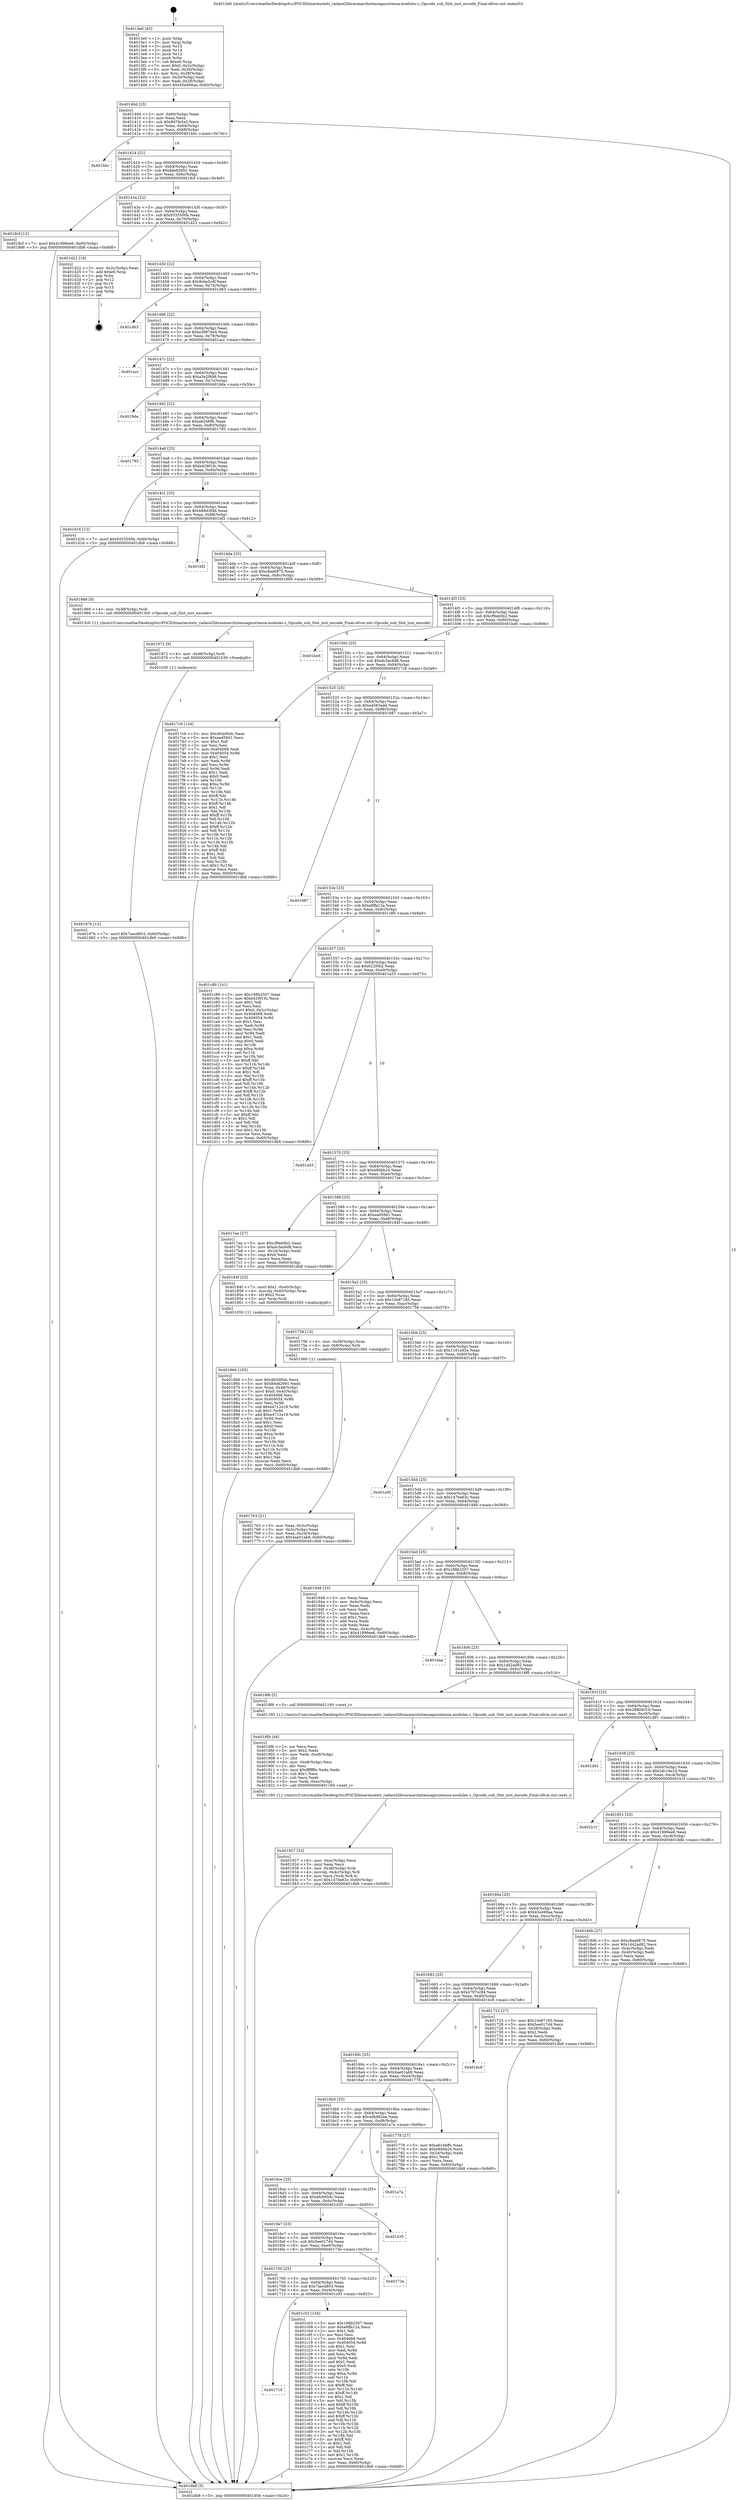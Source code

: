 digraph "0x4013e0" {
  label = "0x4013e0 (/mnt/c/Users/mathe/Desktop/tcc/POCII/binaries/extr_radare2librasmarchxtensagnuxtensa-modules.c_Opcode_sub_Slot_inst_encode_Final-ollvm.out::main(0))"
  labelloc = "t"
  node[shape=record]

  Entry [label="",width=0.3,height=0.3,shape=circle,fillcolor=black,style=filled]
  "0x40140d" [label="{
     0x40140d [23]\l
     | [instrs]\l
     &nbsp;&nbsp;0x40140d \<+3\>: mov -0x60(%rbp),%eax\l
     &nbsp;&nbsp;0x401410 \<+2\>: mov %eax,%ecx\l
     &nbsp;&nbsp;0x401412 \<+6\>: sub $0x8d7fe5a2,%ecx\l
     &nbsp;&nbsp;0x401418 \<+3\>: mov %eax,-0x64(%rbp)\l
     &nbsp;&nbsp;0x40141b \<+3\>: mov %ecx,-0x68(%rbp)\l
     &nbsp;&nbsp;0x40141e \<+6\>: je 0000000000401bbc \<main+0x7dc\>\l
  }"]
  "0x401bbc" [label="{
     0x401bbc\l
  }", style=dashed]
  "0x401424" [label="{
     0x401424 [22]\l
     | [instrs]\l
     &nbsp;&nbsp;0x401424 \<+5\>: jmp 0000000000401429 \<main+0x49\>\l
     &nbsp;&nbsp;0x401429 \<+3\>: mov -0x64(%rbp),%eax\l
     &nbsp;&nbsp;0x40142c \<+5\>: sub $0x8de82691,%eax\l
     &nbsp;&nbsp;0x401431 \<+3\>: mov %eax,-0x6c(%rbp)\l
     &nbsp;&nbsp;0x401434 \<+6\>: je 00000000004018cf \<main+0x4ef\>\l
  }"]
  Exit [label="",width=0.3,height=0.3,shape=circle,fillcolor=black,style=filled,peripheries=2]
  "0x4018cf" [label="{
     0x4018cf [12]\l
     | [instrs]\l
     &nbsp;&nbsp;0x4018cf \<+7\>: movl $0x41996ee6,-0x60(%rbp)\l
     &nbsp;&nbsp;0x4018d6 \<+5\>: jmp 0000000000401db8 \<main+0x9d8\>\l
  }"]
  "0x40143a" [label="{
     0x40143a [22]\l
     | [instrs]\l
     &nbsp;&nbsp;0x40143a \<+5\>: jmp 000000000040143f \<main+0x5f\>\l
     &nbsp;&nbsp;0x40143f \<+3\>: mov -0x64(%rbp),%eax\l
     &nbsp;&nbsp;0x401442 \<+5\>: sub $0x9333500b,%eax\l
     &nbsp;&nbsp;0x401447 \<+3\>: mov %eax,-0x70(%rbp)\l
     &nbsp;&nbsp;0x40144a \<+6\>: je 0000000000401d22 \<main+0x942\>\l
  }"]
  "0x401719" [label="{
     0x401719\l
  }", style=dashed]
  "0x401d22" [label="{
     0x401d22 [19]\l
     | [instrs]\l
     &nbsp;&nbsp;0x401d22 \<+3\>: mov -0x2c(%rbp),%eax\l
     &nbsp;&nbsp;0x401d25 \<+7\>: add $0xe0,%rsp\l
     &nbsp;&nbsp;0x401d2c \<+1\>: pop %rbx\l
     &nbsp;&nbsp;0x401d2d \<+2\>: pop %r12\l
     &nbsp;&nbsp;0x401d2f \<+2\>: pop %r14\l
     &nbsp;&nbsp;0x401d31 \<+2\>: pop %r15\l
     &nbsp;&nbsp;0x401d33 \<+1\>: pop %rbp\l
     &nbsp;&nbsp;0x401d34 \<+1\>: ret\l
  }"]
  "0x401450" [label="{
     0x401450 [22]\l
     | [instrs]\l
     &nbsp;&nbsp;0x401450 \<+5\>: jmp 0000000000401455 \<main+0x75\>\l
     &nbsp;&nbsp;0x401455 \<+3\>: mov -0x64(%rbp),%eax\l
     &nbsp;&nbsp;0x401458 \<+5\>: sub $0x9cba3cdf,%eax\l
     &nbsp;&nbsp;0x40145d \<+3\>: mov %eax,-0x74(%rbp)\l
     &nbsp;&nbsp;0x401460 \<+6\>: je 0000000000401d63 \<main+0x983\>\l
  }"]
  "0x401c03" [label="{
     0x401c03 [134]\l
     | [instrs]\l
     &nbsp;&nbsp;0x401c03 \<+5\>: mov $0x188b2507,%eax\l
     &nbsp;&nbsp;0x401c08 \<+5\>: mov $0xe6ffa12a,%ecx\l
     &nbsp;&nbsp;0x401c0d \<+2\>: mov $0x1,%dl\l
     &nbsp;&nbsp;0x401c0f \<+2\>: xor %esi,%esi\l
     &nbsp;&nbsp;0x401c11 \<+7\>: mov 0x404068,%edi\l
     &nbsp;&nbsp;0x401c18 \<+8\>: mov 0x404054,%r8d\l
     &nbsp;&nbsp;0x401c20 \<+3\>: sub $0x1,%esi\l
     &nbsp;&nbsp;0x401c23 \<+3\>: mov %edi,%r9d\l
     &nbsp;&nbsp;0x401c26 \<+3\>: add %esi,%r9d\l
     &nbsp;&nbsp;0x401c29 \<+4\>: imul %r9d,%edi\l
     &nbsp;&nbsp;0x401c2d \<+3\>: and $0x1,%edi\l
     &nbsp;&nbsp;0x401c30 \<+3\>: cmp $0x0,%edi\l
     &nbsp;&nbsp;0x401c33 \<+4\>: sete %r10b\l
     &nbsp;&nbsp;0x401c37 \<+4\>: cmp $0xa,%r8d\l
     &nbsp;&nbsp;0x401c3b \<+4\>: setl %r11b\l
     &nbsp;&nbsp;0x401c3f \<+3\>: mov %r10b,%bl\l
     &nbsp;&nbsp;0x401c42 \<+3\>: xor $0xff,%bl\l
     &nbsp;&nbsp;0x401c45 \<+3\>: mov %r11b,%r14b\l
     &nbsp;&nbsp;0x401c48 \<+4\>: xor $0xff,%r14b\l
     &nbsp;&nbsp;0x401c4c \<+3\>: xor $0x1,%dl\l
     &nbsp;&nbsp;0x401c4f \<+3\>: mov %bl,%r15b\l
     &nbsp;&nbsp;0x401c52 \<+4\>: and $0xff,%r15b\l
     &nbsp;&nbsp;0x401c56 \<+3\>: and %dl,%r10b\l
     &nbsp;&nbsp;0x401c59 \<+3\>: mov %r14b,%r12b\l
     &nbsp;&nbsp;0x401c5c \<+4\>: and $0xff,%r12b\l
     &nbsp;&nbsp;0x401c60 \<+3\>: and %dl,%r11b\l
     &nbsp;&nbsp;0x401c63 \<+3\>: or %r10b,%r15b\l
     &nbsp;&nbsp;0x401c66 \<+3\>: or %r11b,%r12b\l
     &nbsp;&nbsp;0x401c69 \<+3\>: xor %r12b,%r15b\l
     &nbsp;&nbsp;0x401c6c \<+3\>: or %r14b,%bl\l
     &nbsp;&nbsp;0x401c6f \<+3\>: xor $0xff,%bl\l
     &nbsp;&nbsp;0x401c72 \<+3\>: or $0x1,%dl\l
     &nbsp;&nbsp;0x401c75 \<+2\>: and %dl,%bl\l
     &nbsp;&nbsp;0x401c77 \<+3\>: or %bl,%r15b\l
     &nbsp;&nbsp;0x401c7a \<+4\>: test $0x1,%r15b\l
     &nbsp;&nbsp;0x401c7e \<+3\>: cmovne %ecx,%eax\l
     &nbsp;&nbsp;0x401c81 \<+3\>: mov %eax,-0x60(%rbp)\l
     &nbsp;&nbsp;0x401c84 \<+5\>: jmp 0000000000401db8 \<main+0x9d8\>\l
  }"]
  "0x401d63" [label="{
     0x401d63\l
  }", style=dashed]
  "0x401466" [label="{
     0x401466 [22]\l
     | [instrs]\l
     &nbsp;&nbsp;0x401466 \<+5\>: jmp 000000000040146b \<main+0x8b\>\l
     &nbsp;&nbsp;0x40146b \<+3\>: mov -0x64(%rbp),%eax\l
     &nbsp;&nbsp;0x40146e \<+5\>: sub $0xa3997de4,%eax\l
     &nbsp;&nbsp;0x401473 \<+3\>: mov %eax,-0x78(%rbp)\l
     &nbsp;&nbsp;0x401476 \<+6\>: je 0000000000401acc \<main+0x6ec\>\l
  }"]
  "0x401700" [label="{
     0x401700 [25]\l
     | [instrs]\l
     &nbsp;&nbsp;0x401700 \<+5\>: jmp 0000000000401705 \<main+0x325\>\l
     &nbsp;&nbsp;0x401705 \<+3\>: mov -0x64(%rbp),%eax\l
     &nbsp;&nbsp;0x401708 \<+5\>: sub $0x7aacd853,%eax\l
     &nbsp;&nbsp;0x40170d \<+6\>: mov %eax,-0xe4(%rbp)\l
     &nbsp;&nbsp;0x401713 \<+6\>: je 0000000000401c03 \<main+0x823\>\l
  }"]
  "0x401acc" [label="{
     0x401acc\l
  }", style=dashed]
  "0x40147c" [label="{
     0x40147c [22]\l
     | [instrs]\l
     &nbsp;&nbsp;0x40147c \<+5\>: jmp 0000000000401481 \<main+0xa1\>\l
     &nbsp;&nbsp;0x401481 \<+3\>: mov -0x64(%rbp),%eax\l
     &nbsp;&nbsp;0x401484 \<+5\>: sub $0xa3e2f698,%eax\l
     &nbsp;&nbsp;0x401489 \<+3\>: mov %eax,-0x7c(%rbp)\l
     &nbsp;&nbsp;0x40148c \<+6\>: je 00000000004019da \<main+0x5fa\>\l
  }"]
  "0x40173e" [label="{
     0x40173e\l
  }", style=dashed]
  "0x4019da" [label="{
     0x4019da\l
  }", style=dashed]
  "0x401492" [label="{
     0x401492 [22]\l
     | [instrs]\l
     &nbsp;&nbsp;0x401492 \<+5\>: jmp 0000000000401497 \<main+0xb7\>\l
     &nbsp;&nbsp;0x401497 \<+3\>: mov -0x64(%rbp),%eax\l
     &nbsp;&nbsp;0x40149a \<+5\>: sub $0xa6246ffc,%eax\l
     &nbsp;&nbsp;0x40149f \<+3\>: mov %eax,-0x80(%rbp)\l
     &nbsp;&nbsp;0x4014a2 \<+6\>: je 0000000000401793 \<main+0x3b3\>\l
  }"]
  "0x4016e7" [label="{
     0x4016e7 [25]\l
     | [instrs]\l
     &nbsp;&nbsp;0x4016e7 \<+5\>: jmp 00000000004016ec \<main+0x30c\>\l
     &nbsp;&nbsp;0x4016ec \<+3\>: mov -0x64(%rbp),%eax\l
     &nbsp;&nbsp;0x4016ef \<+5\>: sub $0x5ee017d4,%eax\l
     &nbsp;&nbsp;0x4016f4 \<+6\>: mov %eax,-0xe0(%rbp)\l
     &nbsp;&nbsp;0x4016fa \<+6\>: je 000000000040173e \<main+0x35e\>\l
  }"]
  "0x401793" [label="{
     0x401793\l
  }", style=dashed]
  "0x4014a8" [label="{
     0x4014a8 [25]\l
     | [instrs]\l
     &nbsp;&nbsp;0x4014a8 \<+5\>: jmp 00000000004014ad \<main+0xcd\>\l
     &nbsp;&nbsp;0x4014ad \<+3\>: mov -0x64(%rbp),%eax\l
     &nbsp;&nbsp;0x4014b0 \<+5\>: sub $0xb429f10c,%eax\l
     &nbsp;&nbsp;0x4014b5 \<+6\>: mov %eax,-0x84(%rbp)\l
     &nbsp;&nbsp;0x4014bb \<+6\>: je 0000000000401d16 \<main+0x936\>\l
  }"]
  "0x401d35" [label="{
     0x401d35\l
  }", style=dashed]
  "0x401d16" [label="{
     0x401d16 [12]\l
     | [instrs]\l
     &nbsp;&nbsp;0x401d16 \<+7\>: movl $0x9333500b,-0x60(%rbp)\l
     &nbsp;&nbsp;0x401d1d \<+5\>: jmp 0000000000401db8 \<main+0x9d8\>\l
  }"]
  "0x4014c1" [label="{
     0x4014c1 [25]\l
     | [instrs]\l
     &nbsp;&nbsp;0x4014c1 \<+5\>: jmp 00000000004014c6 \<main+0xe6\>\l
     &nbsp;&nbsp;0x4014c6 \<+3\>: mov -0x64(%rbp),%eax\l
     &nbsp;&nbsp;0x4014c9 \<+5\>: sub $0xb68d3f4b,%eax\l
     &nbsp;&nbsp;0x4014ce \<+6\>: mov %eax,-0x88(%rbp)\l
     &nbsp;&nbsp;0x4014d4 \<+6\>: je 0000000000401bf2 \<main+0x812\>\l
  }"]
  "0x4016ce" [label="{
     0x4016ce [25]\l
     | [instrs]\l
     &nbsp;&nbsp;0x4016ce \<+5\>: jmp 00000000004016d3 \<main+0x2f3\>\l
     &nbsp;&nbsp;0x4016d3 \<+3\>: mov -0x64(%rbp),%eax\l
     &nbsp;&nbsp;0x4016d6 \<+5\>: sub $0x4fcb95dc,%eax\l
     &nbsp;&nbsp;0x4016db \<+6\>: mov %eax,-0xdc(%rbp)\l
     &nbsp;&nbsp;0x4016e1 \<+6\>: je 0000000000401d35 \<main+0x955\>\l
  }"]
  "0x401bf2" [label="{
     0x401bf2\l
  }", style=dashed]
  "0x4014da" [label="{
     0x4014da [25]\l
     | [instrs]\l
     &nbsp;&nbsp;0x4014da \<+5\>: jmp 00000000004014df \<main+0xff\>\l
     &nbsp;&nbsp;0x4014df \<+3\>: mov -0x64(%rbp),%eax\l
     &nbsp;&nbsp;0x4014e2 \<+5\>: sub $0xc8aa6875,%eax\l
     &nbsp;&nbsp;0x4014e7 \<+6\>: mov %eax,-0x8c(%rbp)\l
     &nbsp;&nbsp;0x4014ed \<+6\>: je 0000000000401969 \<main+0x589\>\l
  }"]
  "0x401a7a" [label="{
     0x401a7a\l
  }", style=dashed]
  "0x401969" [label="{
     0x401969 [9]\l
     | [instrs]\l
     &nbsp;&nbsp;0x401969 \<+4\>: mov -0x48(%rbp),%rdi\l
     &nbsp;&nbsp;0x40196d \<+5\>: call 00000000004013c0 \<Opcode_sub_Slot_inst_encode\>\l
     | [calls]\l
     &nbsp;&nbsp;0x4013c0 \{1\} (/mnt/c/Users/mathe/Desktop/tcc/POCII/binaries/extr_radare2librasmarchxtensagnuxtensa-modules.c_Opcode_sub_Slot_inst_encode_Final-ollvm.out::Opcode_sub_Slot_inst_encode)\l
  }"]
  "0x4014f3" [label="{
     0x4014f3 [25]\l
     | [instrs]\l
     &nbsp;&nbsp;0x4014f3 \<+5\>: jmp 00000000004014f8 \<main+0x118\>\l
     &nbsp;&nbsp;0x4014f8 \<+3\>: mov -0x64(%rbp),%eax\l
     &nbsp;&nbsp;0x4014fb \<+5\>: sub $0xcf9eb0b2,%eax\l
     &nbsp;&nbsp;0x401500 \<+6\>: mov %eax,-0x90(%rbp)\l
     &nbsp;&nbsp;0x401506 \<+6\>: je 0000000000401be6 \<main+0x806\>\l
  }"]
  "0x40197b" [label="{
     0x40197b [12]\l
     | [instrs]\l
     &nbsp;&nbsp;0x40197b \<+7\>: movl $0x7aacd853,-0x60(%rbp)\l
     &nbsp;&nbsp;0x401982 \<+5\>: jmp 0000000000401db8 \<main+0x9d8\>\l
  }"]
  "0x401be6" [label="{
     0x401be6\l
  }", style=dashed]
  "0x40150c" [label="{
     0x40150c [25]\l
     | [instrs]\l
     &nbsp;&nbsp;0x40150c \<+5\>: jmp 0000000000401511 \<main+0x131\>\l
     &nbsp;&nbsp;0x401511 \<+3\>: mov -0x64(%rbp),%eax\l
     &nbsp;&nbsp;0x401514 \<+5\>: sub $0xdc3ac6d8,%eax\l
     &nbsp;&nbsp;0x401519 \<+6\>: mov %eax,-0x94(%rbp)\l
     &nbsp;&nbsp;0x40151f \<+6\>: je 00000000004017c9 \<main+0x3e9\>\l
  }"]
  "0x401972" [label="{
     0x401972 [9]\l
     | [instrs]\l
     &nbsp;&nbsp;0x401972 \<+4\>: mov -0x48(%rbp),%rdi\l
     &nbsp;&nbsp;0x401976 \<+5\>: call 0000000000401030 \<free@plt\>\l
     | [calls]\l
     &nbsp;&nbsp;0x401030 \{1\} (unknown)\l
  }"]
  "0x4017c9" [label="{
     0x4017c9 [134]\l
     | [instrs]\l
     &nbsp;&nbsp;0x4017c9 \<+5\>: mov $0x4fcb95dc,%eax\l
     &nbsp;&nbsp;0x4017ce \<+5\>: mov $0xead59d1,%ecx\l
     &nbsp;&nbsp;0x4017d3 \<+2\>: mov $0x1,%dl\l
     &nbsp;&nbsp;0x4017d5 \<+2\>: xor %esi,%esi\l
     &nbsp;&nbsp;0x4017d7 \<+7\>: mov 0x404068,%edi\l
     &nbsp;&nbsp;0x4017de \<+8\>: mov 0x404054,%r8d\l
     &nbsp;&nbsp;0x4017e6 \<+3\>: sub $0x1,%esi\l
     &nbsp;&nbsp;0x4017e9 \<+3\>: mov %edi,%r9d\l
     &nbsp;&nbsp;0x4017ec \<+3\>: add %esi,%r9d\l
     &nbsp;&nbsp;0x4017ef \<+4\>: imul %r9d,%edi\l
     &nbsp;&nbsp;0x4017f3 \<+3\>: and $0x1,%edi\l
     &nbsp;&nbsp;0x4017f6 \<+3\>: cmp $0x0,%edi\l
     &nbsp;&nbsp;0x4017f9 \<+4\>: sete %r10b\l
     &nbsp;&nbsp;0x4017fd \<+4\>: cmp $0xa,%r8d\l
     &nbsp;&nbsp;0x401801 \<+4\>: setl %r11b\l
     &nbsp;&nbsp;0x401805 \<+3\>: mov %r10b,%bl\l
     &nbsp;&nbsp;0x401808 \<+3\>: xor $0xff,%bl\l
     &nbsp;&nbsp;0x40180b \<+3\>: mov %r11b,%r14b\l
     &nbsp;&nbsp;0x40180e \<+4\>: xor $0xff,%r14b\l
     &nbsp;&nbsp;0x401812 \<+3\>: xor $0x1,%dl\l
     &nbsp;&nbsp;0x401815 \<+3\>: mov %bl,%r15b\l
     &nbsp;&nbsp;0x401818 \<+4\>: and $0xff,%r15b\l
     &nbsp;&nbsp;0x40181c \<+3\>: and %dl,%r10b\l
     &nbsp;&nbsp;0x40181f \<+3\>: mov %r14b,%r12b\l
     &nbsp;&nbsp;0x401822 \<+4\>: and $0xff,%r12b\l
     &nbsp;&nbsp;0x401826 \<+3\>: and %dl,%r11b\l
     &nbsp;&nbsp;0x401829 \<+3\>: or %r10b,%r15b\l
     &nbsp;&nbsp;0x40182c \<+3\>: or %r11b,%r12b\l
     &nbsp;&nbsp;0x40182f \<+3\>: xor %r12b,%r15b\l
     &nbsp;&nbsp;0x401832 \<+3\>: or %r14b,%bl\l
     &nbsp;&nbsp;0x401835 \<+3\>: xor $0xff,%bl\l
     &nbsp;&nbsp;0x401838 \<+3\>: or $0x1,%dl\l
     &nbsp;&nbsp;0x40183b \<+2\>: and %dl,%bl\l
     &nbsp;&nbsp;0x40183d \<+3\>: or %bl,%r15b\l
     &nbsp;&nbsp;0x401840 \<+4\>: test $0x1,%r15b\l
     &nbsp;&nbsp;0x401844 \<+3\>: cmovne %ecx,%eax\l
     &nbsp;&nbsp;0x401847 \<+3\>: mov %eax,-0x60(%rbp)\l
     &nbsp;&nbsp;0x40184a \<+5\>: jmp 0000000000401db8 \<main+0x9d8\>\l
  }"]
  "0x401525" [label="{
     0x401525 [25]\l
     | [instrs]\l
     &nbsp;&nbsp;0x401525 \<+5\>: jmp 000000000040152a \<main+0x14a\>\l
     &nbsp;&nbsp;0x40152a \<+3\>: mov -0x64(%rbp),%eax\l
     &nbsp;&nbsp;0x40152d \<+5\>: sub $0xe4563add,%eax\l
     &nbsp;&nbsp;0x401532 \<+6\>: mov %eax,-0x98(%rbp)\l
     &nbsp;&nbsp;0x401538 \<+6\>: je 0000000000401987 \<main+0x5a7\>\l
  }"]
  "0x401927" [label="{
     0x401927 [33]\l
     | [instrs]\l
     &nbsp;&nbsp;0x401927 \<+6\>: mov -0xec(%rbp),%ecx\l
     &nbsp;&nbsp;0x40192d \<+3\>: imul %eax,%ecx\l
     &nbsp;&nbsp;0x401930 \<+4\>: mov -0x48(%rbp),%rdi\l
     &nbsp;&nbsp;0x401934 \<+4\>: movslq -0x4c(%rbp),%r8\l
     &nbsp;&nbsp;0x401938 \<+4\>: mov %ecx,(%rdi,%r8,4)\l
     &nbsp;&nbsp;0x40193c \<+7\>: movl $0x1470e63c,-0x60(%rbp)\l
     &nbsp;&nbsp;0x401943 \<+5\>: jmp 0000000000401db8 \<main+0x9d8\>\l
  }"]
  "0x401987" [label="{
     0x401987\l
  }", style=dashed]
  "0x40153e" [label="{
     0x40153e [25]\l
     | [instrs]\l
     &nbsp;&nbsp;0x40153e \<+5\>: jmp 0000000000401543 \<main+0x163\>\l
     &nbsp;&nbsp;0x401543 \<+3\>: mov -0x64(%rbp),%eax\l
     &nbsp;&nbsp;0x401546 \<+5\>: sub $0xe6ffa12a,%eax\l
     &nbsp;&nbsp;0x40154b \<+6\>: mov %eax,-0x9c(%rbp)\l
     &nbsp;&nbsp;0x401551 \<+6\>: je 0000000000401c89 \<main+0x8a9\>\l
  }"]
  "0x4018fb" [label="{
     0x4018fb [44]\l
     | [instrs]\l
     &nbsp;&nbsp;0x4018fb \<+2\>: xor %ecx,%ecx\l
     &nbsp;&nbsp;0x4018fd \<+5\>: mov $0x2,%edx\l
     &nbsp;&nbsp;0x401902 \<+6\>: mov %edx,-0xe8(%rbp)\l
     &nbsp;&nbsp;0x401908 \<+1\>: cltd\l
     &nbsp;&nbsp;0x401909 \<+6\>: mov -0xe8(%rbp),%esi\l
     &nbsp;&nbsp;0x40190f \<+2\>: idiv %esi\l
     &nbsp;&nbsp;0x401911 \<+6\>: imul $0xfffffffe,%edx,%edx\l
     &nbsp;&nbsp;0x401917 \<+3\>: sub $0x1,%ecx\l
     &nbsp;&nbsp;0x40191a \<+2\>: sub %ecx,%edx\l
     &nbsp;&nbsp;0x40191c \<+6\>: mov %edx,-0xec(%rbp)\l
     &nbsp;&nbsp;0x401922 \<+5\>: call 0000000000401160 \<next_i\>\l
     | [calls]\l
     &nbsp;&nbsp;0x401160 \{1\} (/mnt/c/Users/mathe/Desktop/tcc/POCII/binaries/extr_radare2librasmarchxtensagnuxtensa-modules.c_Opcode_sub_Slot_inst_encode_Final-ollvm.out::next_i)\l
  }"]
  "0x401c89" [label="{
     0x401c89 [141]\l
     | [instrs]\l
     &nbsp;&nbsp;0x401c89 \<+5\>: mov $0x188b2507,%eax\l
     &nbsp;&nbsp;0x401c8e \<+5\>: mov $0xb429f10c,%ecx\l
     &nbsp;&nbsp;0x401c93 \<+2\>: mov $0x1,%dl\l
     &nbsp;&nbsp;0x401c95 \<+2\>: xor %esi,%esi\l
     &nbsp;&nbsp;0x401c97 \<+7\>: movl $0x0,-0x2c(%rbp)\l
     &nbsp;&nbsp;0x401c9e \<+7\>: mov 0x404068,%edi\l
     &nbsp;&nbsp;0x401ca5 \<+8\>: mov 0x404054,%r8d\l
     &nbsp;&nbsp;0x401cad \<+3\>: sub $0x1,%esi\l
     &nbsp;&nbsp;0x401cb0 \<+3\>: mov %edi,%r9d\l
     &nbsp;&nbsp;0x401cb3 \<+3\>: add %esi,%r9d\l
     &nbsp;&nbsp;0x401cb6 \<+4\>: imul %r9d,%edi\l
     &nbsp;&nbsp;0x401cba \<+3\>: and $0x1,%edi\l
     &nbsp;&nbsp;0x401cbd \<+3\>: cmp $0x0,%edi\l
     &nbsp;&nbsp;0x401cc0 \<+4\>: sete %r10b\l
     &nbsp;&nbsp;0x401cc4 \<+4\>: cmp $0xa,%r8d\l
     &nbsp;&nbsp;0x401cc8 \<+4\>: setl %r11b\l
     &nbsp;&nbsp;0x401ccc \<+3\>: mov %r10b,%bl\l
     &nbsp;&nbsp;0x401ccf \<+3\>: xor $0xff,%bl\l
     &nbsp;&nbsp;0x401cd2 \<+3\>: mov %r11b,%r14b\l
     &nbsp;&nbsp;0x401cd5 \<+4\>: xor $0xff,%r14b\l
     &nbsp;&nbsp;0x401cd9 \<+3\>: xor $0x1,%dl\l
     &nbsp;&nbsp;0x401cdc \<+3\>: mov %bl,%r15b\l
     &nbsp;&nbsp;0x401cdf \<+4\>: and $0xff,%r15b\l
     &nbsp;&nbsp;0x401ce3 \<+3\>: and %dl,%r10b\l
     &nbsp;&nbsp;0x401ce6 \<+3\>: mov %r14b,%r12b\l
     &nbsp;&nbsp;0x401ce9 \<+4\>: and $0xff,%r12b\l
     &nbsp;&nbsp;0x401ced \<+3\>: and %dl,%r11b\l
     &nbsp;&nbsp;0x401cf0 \<+3\>: or %r10b,%r15b\l
     &nbsp;&nbsp;0x401cf3 \<+3\>: or %r11b,%r12b\l
     &nbsp;&nbsp;0x401cf6 \<+3\>: xor %r12b,%r15b\l
     &nbsp;&nbsp;0x401cf9 \<+3\>: or %r14b,%bl\l
     &nbsp;&nbsp;0x401cfc \<+3\>: xor $0xff,%bl\l
     &nbsp;&nbsp;0x401cff \<+3\>: or $0x1,%dl\l
     &nbsp;&nbsp;0x401d02 \<+2\>: and %dl,%bl\l
     &nbsp;&nbsp;0x401d04 \<+3\>: or %bl,%r15b\l
     &nbsp;&nbsp;0x401d07 \<+4\>: test $0x1,%r15b\l
     &nbsp;&nbsp;0x401d0b \<+3\>: cmovne %ecx,%eax\l
     &nbsp;&nbsp;0x401d0e \<+3\>: mov %eax,-0x60(%rbp)\l
     &nbsp;&nbsp;0x401d11 \<+5\>: jmp 0000000000401db8 \<main+0x9d8\>\l
  }"]
  "0x401557" [label="{
     0x401557 [25]\l
     | [instrs]\l
     &nbsp;&nbsp;0x401557 \<+5\>: jmp 000000000040155c \<main+0x17c\>\l
     &nbsp;&nbsp;0x40155c \<+3\>: mov -0x64(%rbp),%eax\l
     &nbsp;&nbsp;0x40155f \<+5\>: sub $0x622f0b2,%eax\l
     &nbsp;&nbsp;0x401564 \<+6\>: mov %eax,-0xa0(%rbp)\l
     &nbsp;&nbsp;0x40156a \<+6\>: je 0000000000401a53 \<main+0x673\>\l
  }"]
  "0x401866" [label="{
     0x401866 [105]\l
     | [instrs]\l
     &nbsp;&nbsp;0x401866 \<+5\>: mov $0x4fcb95dc,%ecx\l
     &nbsp;&nbsp;0x40186b \<+5\>: mov $0x8de82691,%edx\l
     &nbsp;&nbsp;0x401870 \<+4\>: mov %rax,-0x48(%rbp)\l
     &nbsp;&nbsp;0x401874 \<+7\>: movl $0x0,-0x4c(%rbp)\l
     &nbsp;&nbsp;0x40187b \<+7\>: mov 0x404068,%esi\l
     &nbsp;&nbsp;0x401882 \<+8\>: mov 0x404054,%r8d\l
     &nbsp;&nbsp;0x40188a \<+3\>: mov %esi,%r9d\l
     &nbsp;&nbsp;0x40188d \<+7\>: sub $0xe4712e18,%r9d\l
     &nbsp;&nbsp;0x401894 \<+4\>: sub $0x1,%r9d\l
     &nbsp;&nbsp;0x401898 \<+7\>: add $0xe4712e18,%r9d\l
     &nbsp;&nbsp;0x40189f \<+4\>: imul %r9d,%esi\l
     &nbsp;&nbsp;0x4018a3 \<+3\>: and $0x1,%esi\l
     &nbsp;&nbsp;0x4018a6 \<+3\>: cmp $0x0,%esi\l
     &nbsp;&nbsp;0x4018a9 \<+4\>: sete %r10b\l
     &nbsp;&nbsp;0x4018ad \<+4\>: cmp $0xa,%r8d\l
     &nbsp;&nbsp;0x4018b1 \<+4\>: setl %r11b\l
     &nbsp;&nbsp;0x4018b5 \<+3\>: mov %r10b,%bl\l
     &nbsp;&nbsp;0x4018b8 \<+3\>: and %r11b,%bl\l
     &nbsp;&nbsp;0x4018bb \<+3\>: xor %r11b,%r10b\l
     &nbsp;&nbsp;0x4018be \<+3\>: or %r10b,%bl\l
     &nbsp;&nbsp;0x4018c1 \<+3\>: test $0x1,%bl\l
     &nbsp;&nbsp;0x4018c4 \<+3\>: cmovne %edx,%ecx\l
     &nbsp;&nbsp;0x4018c7 \<+3\>: mov %ecx,-0x60(%rbp)\l
     &nbsp;&nbsp;0x4018ca \<+5\>: jmp 0000000000401db8 \<main+0x9d8\>\l
  }"]
  "0x401a53" [label="{
     0x401a53\l
  }", style=dashed]
  "0x401570" [label="{
     0x401570 [25]\l
     | [instrs]\l
     &nbsp;&nbsp;0x401570 \<+5\>: jmp 0000000000401575 \<main+0x195\>\l
     &nbsp;&nbsp;0x401575 \<+3\>: mov -0x64(%rbp),%eax\l
     &nbsp;&nbsp;0x401578 \<+5\>: sub $0xe80bb24,%eax\l
     &nbsp;&nbsp;0x40157d \<+6\>: mov %eax,-0xa4(%rbp)\l
     &nbsp;&nbsp;0x401583 \<+6\>: je 00000000004017ae \<main+0x3ce\>\l
  }"]
  "0x4016b5" [label="{
     0x4016b5 [25]\l
     | [instrs]\l
     &nbsp;&nbsp;0x4016b5 \<+5\>: jmp 00000000004016ba \<main+0x2da\>\l
     &nbsp;&nbsp;0x4016ba \<+3\>: mov -0x64(%rbp),%eax\l
     &nbsp;&nbsp;0x4016bd \<+5\>: sub $0x4db982ee,%eax\l
     &nbsp;&nbsp;0x4016c2 \<+6\>: mov %eax,-0xd8(%rbp)\l
     &nbsp;&nbsp;0x4016c8 \<+6\>: je 0000000000401a7a \<main+0x69a\>\l
  }"]
  "0x4017ae" [label="{
     0x4017ae [27]\l
     | [instrs]\l
     &nbsp;&nbsp;0x4017ae \<+5\>: mov $0xcf9eb0b2,%eax\l
     &nbsp;&nbsp;0x4017b3 \<+5\>: mov $0xdc3ac6d8,%ecx\l
     &nbsp;&nbsp;0x4017b8 \<+3\>: mov -0x24(%rbp),%edx\l
     &nbsp;&nbsp;0x4017bb \<+3\>: cmp $0x0,%edx\l
     &nbsp;&nbsp;0x4017be \<+3\>: cmove %ecx,%eax\l
     &nbsp;&nbsp;0x4017c1 \<+3\>: mov %eax,-0x60(%rbp)\l
     &nbsp;&nbsp;0x4017c4 \<+5\>: jmp 0000000000401db8 \<main+0x9d8\>\l
  }"]
  "0x401589" [label="{
     0x401589 [25]\l
     | [instrs]\l
     &nbsp;&nbsp;0x401589 \<+5\>: jmp 000000000040158e \<main+0x1ae\>\l
     &nbsp;&nbsp;0x40158e \<+3\>: mov -0x64(%rbp),%eax\l
     &nbsp;&nbsp;0x401591 \<+5\>: sub $0xead59d1,%eax\l
     &nbsp;&nbsp;0x401596 \<+6\>: mov %eax,-0xa8(%rbp)\l
     &nbsp;&nbsp;0x40159c \<+6\>: je 000000000040184f \<main+0x46f\>\l
  }"]
  "0x401778" [label="{
     0x401778 [27]\l
     | [instrs]\l
     &nbsp;&nbsp;0x401778 \<+5\>: mov $0xa6246ffc,%eax\l
     &nbsp;&nbsp;0x40177d \<+5\>: mov $0xe80bb24,%ecx\l
     &nbsp;&nbsp;0x401782 \<+3\>: mov -0x24(%rbp),%edx\l
     &nbsp;&nbsp;0x401785 \<+3\>: cmp $0x1,%edx\l
     &nbsp;&nbsp;0x401788 \<+3\>: cmovl %ecx,%eax\l
     &nbsp;&nbsp;0x40178b \<+3\>: mov %eax,-0x60(%rbp)\l
     &nbsp;&nbsp;0x40178e \<+5\>: jmp 0000000000401db8 \<main+0x9d8\>\l
  }"]
  "0x40184f" [label="{
     0x40184f [23]\l
     | [instrs]\l
     &nbsp;&nbsp;0x40184f \<+7\>: movl $0x1,-0x40(%rbp)\l
     &nbsp;&nbsp;0x401856 \<+4\>: movslq -0x40(%rbp),%rax\l
     &nbsp;&nbsp;0x40185a \<+4\>: shl $0x2,%rax\l
     &nbsp;&nbsp;0x40185e \<+3\>: mov %rax,%rdi\l
     &nbsp;&nbsp;0x401861 \<+5\>: call 0000000000401050 \<malloc@plt\>\l
     | [calls]\l
     &nbsp;&nbsp;0x401050 \{1\} (unknown)\l
  }"]
  "0x4015a2" [label="{
     0x4015a2 [25]\l
     | [instrs]\l
     &nbsp;&nbsp;0x4015a2 \<+5\>: jmp 00000000004015a7 \<main+0x1c7\>\l
     &nbsp;&nbsp;0x4015a7 \<+3\>: mov -0x64(%rbp),%eax\l
     &nbsp;&nbsp;0x4015aa \<+5\>: sub $0x10e87165,%eax\l
     &nbsp;&nbsp;0x4015af \<+6\>: mov %eax,-0xac(%rbp)\l
     &nbsp;&nbsp;0x4015b5 \<+6\>: je 0000000000401756 \<main+0x376\>\l
  }"]
  "0x40169c" [label="{
     0x40169c [25]\l
     | [instrs]\l
     &nbsp;&nbsp;0x40169c \<+5\>: jmp 00000000004016a1 \<main+0x2c1\>\l
     &nbsp;&nbsp;0x4016a1 \<+3\>: mov -0x64(%rbp),%eax\l
     &nbsp;&nbsp;0x4016a4 \<+5\>: sub $0x4ae01ab9,%eax\l
     &nbsp;&nbsp;0x4016a9 \<+6\>: mov %eax,-0xd4(%rbp)\l
     &nbsp;&nbsp;0x4016af \<+6\>: je 0000000000401778 \<main+0x398\>\l
  }"]
  "0x401756" [label="{
     0x401756 [13]\l
     | [instrs]\l
     &nbsp;&nbsp;0x401756 \<+4\>: mov -0x38(%rbp),%rax\l
     &nbsp;&nbsp;0x40175a \<+4\>: mov 0x8(%rax),%rdi\l
     &nbsp;&nbsp;0x40175e \<+5\>: call 0000000000401060 \<atoi@plt\>\l
     | [calls]\l
     &nbsp;&nbsp;0x401060 \{1\} (unknown)\l
  }"]
  "0x4015bb" [label="{
     0x4015bb [25]\l
     | [instrs]\l
     &nbsp;&nbsp;0x4015bb \<+5\>: jmp 00000000004015c0 \<main+0x1e0\>\l
     &nbsp;&nbsp;0x4015c0 \<+3\>: mov -0x64(%rbp),%eax\l
     &nbsp;&nbsp;0x4015c3 \<+5\>: sub $0x1161a92e,%eax\l
     &nbsp;&nbsp;0x4015c8 \<+6\>: mov %eax,-0xb0(%rbp)\l
     &nbsp;&nbsp;0x4015ce \<+6\>: je 0000000000401a5f \<main+0x67f\>\l
  }"]
  "0x401bc8" [label="{
     0x401bc8\l
  }", style=dashed]
  "0x401a5f" [label="{
     0x401a5f\l
  }", style=dashed]
  "0x4015d4" [label="{
     0x4015d4 [25]\l
     | [instrs]\l
     &nbsp;&nbsp;0x4015d4 \<+5\>: jmp 00000000004015d9 \<main+0x1f9\>\l
     &nbsp;&nbsp;0x4015d9 \<+3\>: mov -0x64(%rbp),%eax\l
     &nbsp;&nbsp;0x4015dc \<+5\>: sub $0x1470e63c,%eax\l
     &nbsp;&nbsp;0x4015e1 \<+6\>: mov %eax,-0xb4(%rbp)\l
     &nbsp;&nbsp;0x4015e7 \<+6\>: je 0000000000401948 \<main+0x568\>\l
  }"]
  "0x401763" [label="{
     0x401763 [21]\l
     | [instrs]\l
     &nbsp;&nbsp;0x401763 \<+3\>: mov %eax,-0x3c(%rbp)\l
     &nbsp;&nbsp;0x401766 \<+3\>: mov -0x3c(%rbp),%eax\l
     &nbsp;&nbsp;0x401769 \<+3\>: mov %eax,-0x24(%rbp)\l
     &nbsp;&nbsp;0x40176c \<+7\>: movl $0x4ae01ab9,-0x60(%rbp)\l
     &nbsp;&nbsp;0x401773 \<+5\>: jmp 0000000000401db8 \<main+0x9d8\>\l
  }"]
  "0x401948" [label="{
     0x401948 [33]\l
     | [instrs]\l
     &nbsp;&nbsp;0x401948 \<+2\>: xor %eax,%eax\l
     &nbsp;&nbsp;0x40194a \<+3\>: mov -0x4c(%rbp),%ecx\l
     &nbsp;&nbsp;0x40194d \<+2\>: mov %eax,%edx\l
     &nbsp;&nbsp;0x40194f \<+2\>: sub %ecx,%edx\l
     &nbsp;&nbsp;0x401951 \<+2\>: mov %eax,%ecx\l
     &nbsp;&nbsp;0x401953 \<+3\>: sub $0x1,%ecx\l
     &nbsp;&nbsp;0x401956 \<+2\>: add %ecx,%edx\l
     &nbsp;&nbsp;0x401958 \<+2\>: sub %edx,%eax\l
     &nbsp;&nbsp;0x40195a \<+3\>: mov %eax,-0x4c(%rbp)\l
     &nbsp;&nbsp;0x40195d \<+7\>: movl $0x41996ee6,-0x60(%rbp)\l
     &nbsp;&nbsp;0x401964 \<+5\>: jmp 0000000000401db8 \<main+0x9d8\>\l
  }"]
  "0x4015ed" [label="{
     0x4015ed [25]\l
     | [instrs]\l
     &nbsp;&nbsp;0x4015ed \<+5\>: jmp 00000000004015f2 \<main+0x212\>\l
     &nbsp;&nbsp;0x4015f2 \<+3\>: mov -0x64(%rbp),%eax\l
     &nbsp;&nbsp;0x4015f5 \<+5\>: sub $0x188b2507,%eax\l
     &nbsp;&nbsp;0x4015fa \<+6\>: mov %eax,-0xb8(%rbp)\l
     &nbsp;&nbsp;0x401600 \<+6\>: je 0000000000401daa \<main+0x9ca\>\l
  }"]
  "0x4013e0" [label="{
     0x4013e0 [45]\l
     | [instrs]\l
     &nbsp;&nbsp;0x4013e0 \<+1\>: push %rbp\l
     &nbsp;&nbsp;0x4013e1 \<+3\>: mov %rsp,%rbp\l
     &nbsp;&nbsp;0x4013e4 \<+2\>: push %r15\l
     &nbsp;&nbsp;0x4013e6 \<+2\>: push %r14\l
     &nbsp;&nbsp;0x4013e8 \<+2\>: push %r12\l
     &nbsp;&nbsp;0x4013ea \<+1\>: push %rbx\l
     &nbsp;&nbsp;0x4013eb \<+7\>: sub $0xe0,%rsp\l
     &nbsp;&nbsp;0x4013f2 \<+7\>: movl $0x0,-0x2c(%rbp)\l
     &nbsp;&nbsp;0x4013f9 \<+3\>: mov %edi,-0x30(%rbp)\l
     &nbsp;&nbsp;0x4013fc \<+4\>: mov %rsi,-0x38(%rbp)\l
     &nbsp;&nbsp;0x401400 \<+3\>: mov -0x30(%rbp),%edi\l
     &nbsp;&nbsp;0x401403 \<+3\>: mov %edi,-0x28(%rbp)\l
     &nbsp;&nbsp;0x401406 \<+7\>: movl $0x45e490aa,-0x60(%rbp)\l
  }"]
  "0x401daa" [label="{
     0x401daa\l
  }", style=dashed]
  "0x401606" [label="{
     0x401606 [25]\l
     | [instrs]\l
     &nbsp;&nbsp;0x401606 \<+5\>: jmp 000000000040160b \<main+0x22b\>\l
     &nbsp;&nbsp;0x40160b \<+3\>: mov -0x64(%rbp),%eax\l
     &nbsp;&nbsp;0x40160e \<+5\>: sub $0x1d42ad82,%eax\l
     &nbsp;&nbsp;0x401613 \<+6\>: mov %eax,-0xbc(%rbp)\l
     &nbsp;&nbsp;0x401619 \<+6\>: je 00000000004018f6 \<main+0x516\>\l
  }"]
  "0x401db8" [label="{
     0x401db8 [5]\l
     | [instrs]\l
     &nbsp;&nbsp;0x401db8 \<+5\>: jmp 000000000040140d \<main+0x2d\>\l
  }"]
  "0x4018f6" [label="{
     0x4018f6 [5]\l
     | [instrs]\l
     &nbsp;&nbsp;0x4018f6 \<+5\>: call 0000000000401160 \<next_i\>\l
     | [calls]\l
     &nbsp;&nbsp;0x401160 \{1\} (/mnt/c/Users/mathe/Desktop/tcc/POCII/binaries/extr_radare2librasmarchxtensagnuxtensa-modules.c_Opcode_sub_Slot_inst_encode_Final-ollvm.out::next_i)\l
  }"]
  "0x40161f" [label="{
     0x40161f [25]\l
     | [instrs]\l
     &nbsp;&nbsp;0x40161f \<+5\>: jmp 0000000000401624 \<main+0x244\>\l
     &nbsp;&nbsp;0x401624 \<+3\>: mov -0x64(%rbp),%eax\l
     &nbsp;&nbsp;0x401627 \<+5\>: sub $0x28809316,%eax\l
     &nbsp;&nbsp;0x40162c \<+6\>: mov %eax,-0xc0(%rbp)\l
     &nbsp;&nbsp;0x401632 \<+6\>: je 0000000000401d91 \<main+0x9b1\>\l
  }"]
  "0x401683" [label="{
     0x401683 [25]\l
     | [instrs]\l
     &nbsp;&nbsp;0x401683 \<+5\>: jmp 0000000000401688 \<main+0x2a8\>\l
     &nbsp;&nbsp;0x401688 \<+3\>: mov -0x64(%rbp),%eax\l
     &nbsp;&nbsp;0x40168b \<+5\>: sub $0x4797cc94,%eax\l
     &nbsp;&nbsp;0x401690 \<+6\>: mov %eax,-0xd0(%rbp)\l
     &nbsp;&nbsp;0x401696 \<+6\>: je 0000000000401bc8 \<main+0x7e8\>\l
  }"]
  "0x401d91" [label="{
     0x401d91\l
  }", style=dashed]
  "0x401638" [label="{
     0x401638 [25]\l
     | [instrs]\l
     &nbsp;&nbsp;0x401638 \<+5\>: jmp 000000000040163d \<main+0x25d\>\l
     &nbsp;&nbsp;0x40163d \<+3\>: mov -0x64(%rbp),%eax\l
     &nbsp;&nbsp;0x401640 \<+5\>: sub $0x2dc1de2d,%eax\l
     &nbsp;&nbsp;0x401645 \<+6\>: mov %eax,-0xc4(%rbp)\l
     &nbsp;&nbsp;0x40164b \<+6\>: je 0000000000401b1f \<main+0x73f\>\l
  }"]
  "0x401723" [label="{
     0x401723 [27]\l
     | [instrs]\l
     &nbsp;&nbsp;0x401723 \<+5\>: mov $0x10e87165,%eax\l
     &nbsp;&nbsp;0x401728 \<+5\>: mov $0x5ee017d4,%ecx\l
     &nbsp;&nbsp;0x40172d \<+3\>: mov -0x28(%rbp),%edx\l
     &nbsp;&nbsp;0x401730 \<+3\>: cmp $0x2,%edx\l
     &nbsp;&nbsp;0x401733 \<+3\>: cmovne %ecx,%eax\l
     &nbsp;&nbsp;0x401736 \<+3\>: mov %eax,-0x60(%rbp)\l
     &nbsp;&nbsp;0x401739 \<+5\>: jmp 0000000000401db8 \<main+0x9d8\>\l
  }"]
  "0x401b1f" [label="{
     0x401b1f\l
  }", style=dashed]
  "0x401651" [label="{
     0x401651 [25]\l
     | [instrs]\l
     &nbsp;&nbsp;0x401651 \<+5\>: jmp 0000000000401656 \<main+0x276\>\l
     &nbsp;&nbsp;0x401656 \<+3\>: mov -0x64(%rbp),%eax\l
     &nbsp;&nbsp;0x401659 \<+5\>: sub $0x41996ee6,%eax\l
     &nbsp;&nbsp;0x40165e \<+6\>: mov %eax,-0xc8(%rbp)\l
     &nbsp;&nbsp;0x401664 \<+6\>: je 00000000004018db \<main+0x4fb\>\l
  }"]
  "0x40166a" [label="{
     0x40166a [25]\l
     | [instrs]\l
     &nbsp;&nbsp;0x40166a \<+5\>: jmp 000000000040166f \<main+0x28f\>\l
     &nbsp;&nbsp;0x40166f \<+3\>: mov -0x64(%rbp),%eax\l
     &nbsp;&nbsp;0x401672 \<+5\>: sub $0x45e490aa,%eax\l
     &nbsp;&nbsp;0x401677 \<+6\>: mov %eax,-0xcc(%rbp)\l
     &nbsp;&nbsp;0x40167d \<+6\>: je 0000000000401723 \<main+0x343\>\l
  }"]
  "0x4018db" [label="{
     0x4018db [27]\l
     | [instrs]\l
     &nbsp;&nbsp;0x4018db \<+5\>: mov $0xc8aa6875,%eax\l
     &nbsp;&nbsp;0x4018e0 \<+5\>: mov $0x1d42ad82,%ecx\l
     &nbsp;&nbsp;0x4018e5 \<+3\>: mov -0x4c(%rbp),%edx\l
     &nbsp;&nbsp;0x4018e8 \<+3\>: cmp -0x40(%rbp),%edx\l
     &nbsp;&nbsp;0x4018eb \<+3\>: cmovl %ecx,%eax\l
     &nbsp;&nbsp;0x4018ee \<+3\>: mov %eax,-0x60(%rbp)\l
     &nbsp;&nbsp;0x4018f1 \<+5\>: jmp 0000000000401db8 \<main+0x9d8\>\l
  }"]
  Entry -> "0x4013e0" [label=" 1"]
  "0x40140d" -> "0x401bbc" [label=" 0"]
  "0x40140d" -> "0x401424" [label=" 16"]
  "0x401d22" -> Exit [label=" 1"]
  "0x401424" -> "0x4018cf" [label=" 1"]
  "0x401424" -> "0x40143a" [label=" 15"]
  "0x401d16" -> "0x401db8" [label=" 1"]
  "0x40143a" -> "0x401d22" [label=" 1"]
  "0x40143a" -> "0x401450" [label=" 14"]
  "0x401c89" -> "0x401db8" [label=" 1"]
  "0x401450" -> "0x401d63" [label=" 0"]
  "0x401450" -> "0x401466" [label=" 14"]
  "0x401c03" -> "0x401db8" [label=" 1"]
  "0x401466" -> "0x401acc" [label=" 0"]
  "0x401466" -> "0x40147c" [label=" 14"]
  "0x401700" -> "0x401c03" [label=" 1"]
  "0x40147c" -> "0x4019da" [label=" 0"]
  "0x40147c" -> "0x401492" [label=" 14"]
  "0x401700" -> "0x401719" [label=" 0"]
  "0x401492" -> "0x401793" [label=" 0"]
  "0x401492" -> "0x4014a8" [label=" 14"]
  "0x4016e7" -> "0x40173e" [label=" 0"]
  "0x4014a8" -> "0x401d16" [label=" 1"]
  "0x4014a8" -> "0x4014c1" [label=" 13"]
  "0x4016e7" -> "0x401700" [label=" 1"]
  "0x4014c1" -> "0x401bf2" [label=" 0"]
  "0x4014c1" -> "0x4014da" [label=" 13"]
  "0x4016ce" -> "0x401d35" [label=" 0"]
  "0x4014da" -> "0x401969" [label=" 1"]
  "0x4014da" -> "0x4014f3" [label=" 12"]
  "0x4016ce" -> "0x4016e7" [label=" 1"]
  "0x4014f3" -> "0x401be6" [label=" 0"]
  "0x4014f3" -> "0x40150c" [label=" 12"]
  "0x4016b5" -> "0x401a7a" [label=" 0"]
  "0x40150c" -> "0x4017c9" [label=" 1"]
  "0x40150c" -> "0x401525" [label=" 11"]
  "0x4016b5" -> "0x4016ce" [label=" 1"]
  "0x401525" -> "0x401987" [label=" 0"]
  "0x401525" -> "0x40153e" [label=" 11"]
  "0x40197b" -> "0x401db8" [label=" 1"]
  "0x40153e" -> "0x401c89" [label=" 1"]
  "0x40153e" -> "0x401557" [label=" 10"]
  "0x401972" -> "0x40197b" [label=" 1"]
  "0x401557" -> "0x401a53" [label=" 0"]
  "0x401557" -> "0x401570" [label=" 10"]
  "0x401969" -> "0x401972" [label=" 1"]
  "0x401570" -> "0x4017ae" [label=" 1"]
  "0x401570" -> "0x401589" [label=" 9"]
  "0x401948" -> "0x401db8" [label=" 1"]
  "0x401589" -> "0x40184f" [label=" 1"]
  "0x401589" -> "0x4015a2" [label=" 8"]
  "0x401927" -> "0x401db8" [label=" 1"]
  "0x4015a2" -> "0x401756" [label=" 1"]
  "0x4015a2" -> "0x4015bb" [label=" 7"]
  "0x4018f6" -> "0x4018fb" [label=" 1"]
  "0x4015bb" -> "0x401a5f" [label=" 0"]
  "0x4015bb" -> "0x4015d4" [label=" 7"]
  "0x4018db" -> "0x401db8" [label=" 2"]
  "0x4015d4" -> "0x401948" [label=" 1"]
  "0x4015d4" -> "0x4015ed" [label=" 6"]
  "0x401866" -> "0x401db8" [label=" 1"]
  "0x4015ed" -> "0x401daa" [label=" 0"]
  "0x4015ed" -> "0x401606" [label=" 6"]
  "0x40184f" -> "0x401866" [label=" 1"]
  "0x401606" -> "0x4018f6" [label=" 1"]
  "0x401606" -> "0x40161f" [label=" 5"]
  "0x4017c9" -> "0x401db8" [label=" 1"]
  "0x40161f" -> "0x401d91" [label=" 0"]
  "0x40161f" -> "0x401638" [label=" 5"]
  "0x4017ae" -> "0x401db8" [label=" 1"]
  "0x401638" -> "0x401b1f" [label=" 0"]
  "0x401638" -> "0x401651" [label=" 5"]
  "0x401778" -> "0x401db8" [label=" 1"]
  "0x401651" -> "0x4018db" [label=" 2"]
  "0x401651" -> "0x40166a" [label=" 3"]
  "0x40169c" -> "0x4016b5" [label=" 1"]
  "0x40166a" -> "0x401723" [label=" 1"]
  "0x40166a" -> "0x401683" [label=" 2"]
  "0x401723" -> "0x401db8" [label=" 1"]
  "0x4013e0" -> "0x40140d" [label=" 1"]
  "0x401db8" -> "0x40140d" [label=" 15"]
  "0x401756" -> "0x401763" [label=" 1"]
  "0x401763" -> "0x401db8" [label=" 1"]
  "0x4018cf" -> "0x401db8" [label=" 1"]
  "0x401683" -> "0x401bc8" [label=" 0"]
  "0x401683" -> "0x40169c" [label=" 2"]
  "0x4018fb" -> "0x401927" [label=" 1"]
  "0x40169c" -> "0x401778" [label=" 1"]
}
